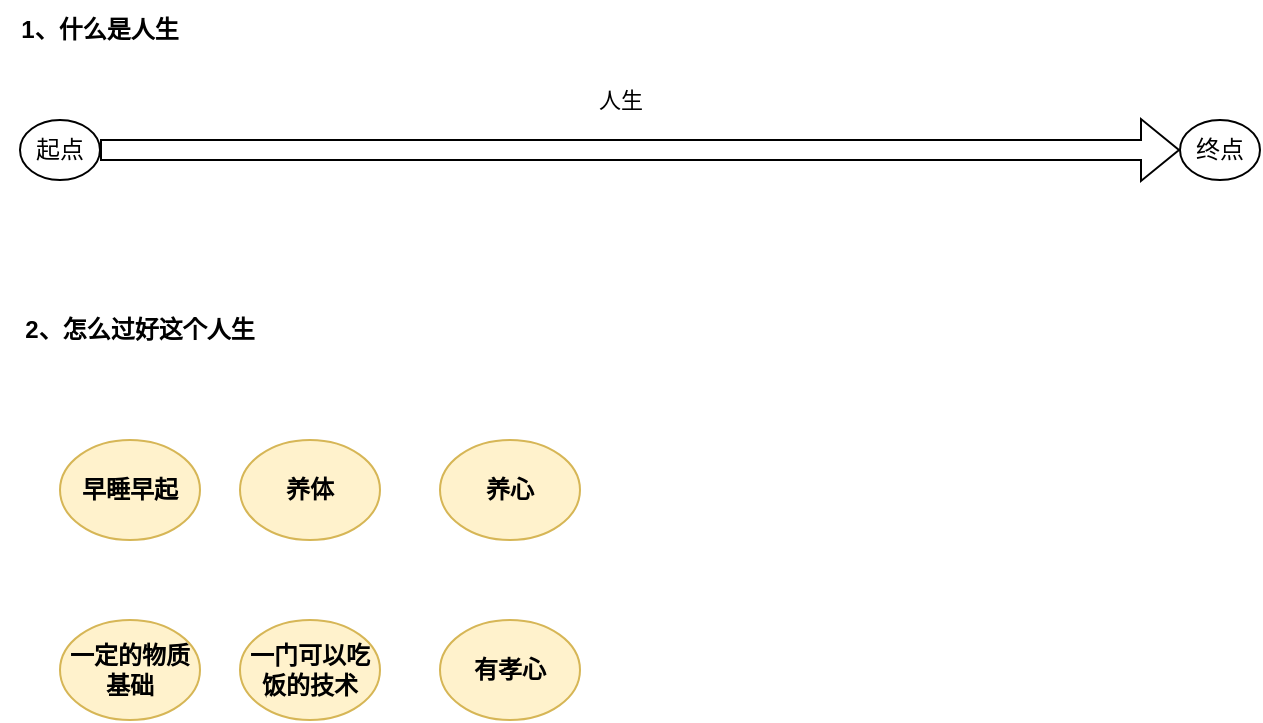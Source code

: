 <mxfile version="16.5.3" type="github">
  <diagram id="ZKx9zjy7iOst4Df-iox1" name="第 1 页">
    <mxGraphModel dx="1038" dy="483" grid="1" gridSize="10" guides="1" tooltips="1" connect="1" arrows="1" fold="1" page="1" pageScale="1" pageWidth="827" pageHeight="1169" math="0" shadow="0">
      <root>
        <mxCell id="0" />
        <mxCell id="1" parent="0" />
        <mxCell id="bndzpAf4vowpiUw_1lPS-4" value="起点" style="ellipse;whiteSpace=wrap;html=1;" vertex="1" parent="1">
          <mxGeometry x="50" y="100" width="40" height="30" as="geometry" />
        </mxCell>
        <mxCell id="bndzpAf4vowpiUw_1lPS-5" value="终点" style="ellipse;whiteSpace=wrap;html=1;" vertex="1" parent="1">
          <mxGeometry x="630" y="100" width="40" height="30" as="geometry" />
        </mxCell>
        <mxCell id="bndzpAf4vowpiUw_1lPS-8" value="" style="shape=flexArrow;endArrow=classic;html=1;rounded=0;exitX=1;exitY=0.5;exitDx=0;exitDy=0;entryX=0;entryY=0.5;entryDx=0;entryDy=0;" edge="1" parent="1" source="bndzpAf4vowpiUw_1lPS-4" target="bndzpAf4vowpiUw_1lPS-5">
          <mxGeometry width="50" height="50" relative="1" as="geometry">
            <mxPoint x="100" y="120" as="sourcePoint" />
            <mxPoint x="740" y="80" as="targetPoint" />
          </mxGeometry>
        </mxCell>
        <mxCell id="bndzpAf4vowpiUw_1lPS-13" value="人生" style="edgeLabel;html=1;align=center;verticalAlign=middle;resizable=0;points=[];" vertex="1" connectable="0" parent="bndzpAf4vowpiUw_1lPS-8">
          <mxGeometry x="-0.207" y="-4" relative="1" as="geometry">
            <mxPoint x="46" y="-29" as="offset" />
          </mxGeometry>
        </mxCell>
        <mxCell id="bndzpAf4vowpiUw_1lPS-14" value="1、什么是人生" style="text;html=1;strokeColor=none;fillColor=none;align=center;verticalAlign=middle;whiteSpace=wrap;rounded=0;fontStyle=1" vertex="1" parent="1">
          <mxGeometry x="40" y="40" width="100" height="30" as="geometry" />
        </mxCell>
        <mxCell id="bndzpAf4vowpiUw_1lPS-16" value="2、怎么过好这个人生" style="text;html=1;strokeColor=none;fillColor=none;align=center;verticalAlign=middle;whiteSpace=wrap;rounded=0;fontStyle=1" vertex="1" parent="1">
          <mxGeometry x="40" y="190" width="140" height="30" as="geometry" />
        </mxCell>
        <mxCell id="bndzpAf4vowpiUw_1lPS-21" value="早睡早起" style="ellipse;whiteSpace=wrap;html=1;labelBackgroundColor=none;fillColor=#fff2cc;strokeColor=#d6b656;fontStyle=1" vertex="1" parent="1">
          <mxGeometry x="70" y="260" width="70" height="50" as="geometry" />
        </mxCell>
        <mxCell id="bndzpAf4vowpiUw_1lPS-54" value="养体" style="ellipse;whiteSpace=wrap;html=1;labelBackgroundColor=none;fillColor=#fff2cc;strokeColor=#d6b656;fontStyle=1" vertex="1" parent="1">
          <mxGeometry x="160" y="260" width="70" height="50" as="geometry" />
        </mxCell>
        <mxCell id="bndzpAf4vowpiUw_1lPS-55" value="养心" style="ellipse;whiteSpace=wrap;html=1;labelBackgroundColor=none;fillColor=#fff2cc;strokeColor=#d6b656;fontStyle=1" vertex="1" parent="1">
          <mxGeometry x="260" y="260" width="70" height="50" as="geometry" />
        </mxCell>
        <mxCell id="bndzpAf4vowpiUw_1lPS-56" value="一定的物质基础" style="ellipse;whiteSpace=wrap;html=1;labelBackgroundColor=none;fillColor=#fff2cc;strokeColor=#d6b656;fontStyle=1" vertex="1" parent="1">
          <mxGeometry x="70" y="350" width="70" height="50" as="geometry" />
        </mxCell>
        <mxCell id="bndzpAf4vowpiUw_1lPS-57" value="一门可以吃饭的技术" style="ellipse;whiteSpace=wrap;html=1;labelBackgroundColor=none;fillColor=#fff2cc;strokeColor=#d6b656;fontStyle=1" vertex="1" parent="1">
          <mxGeometry x="160" y="350" width="70" height="50" as="geometry" />
        </mxCell>
        <mxCell id="bndzpAf4vowpiUw_1lPS-58" value="有孝心" style="ellipse;whiteSpace=wrap;html=1;labelBackgroundColor=none;fillColor=#fff2cc;strokeColor=#d6b656;fontStyle=1" vertex="1" parent="1">
          <mxGeometry x="260" y="350" width="70" height="50" as="geometry" />
        </mxCell>
      </root>
    </mxGraphModel>
  </diagram>
</mxfile>
